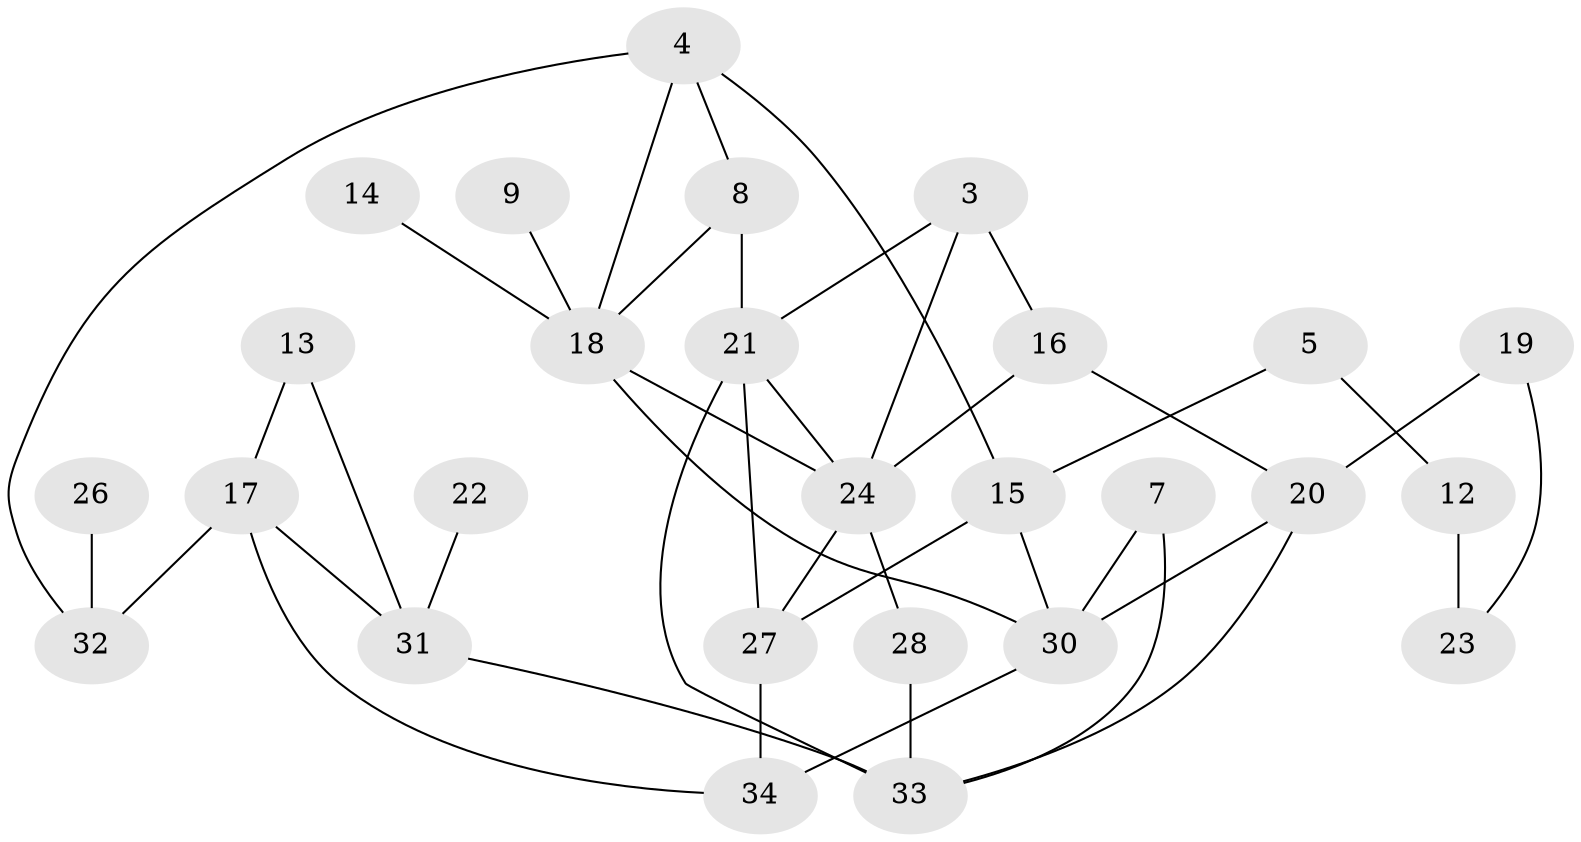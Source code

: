// original degree distribution, {2: 0.2835820895522388, 3: 0.3283582089552239, 1: 0.16417910447761194, 5: 0.05970149253731343, 0: 0.1044776119402985, 6: 0.029850746268656716, 7: 0.014925373134328358, 4: 0.014925373134328358}
// Generated by graph-tools (version 1.1) at 2025/25/03/09/25 03:25:21]
// undirected, 27 vertices, 42 edges
graph export_dot {
graph [start="1"]
  node [color=gray90,style=filled];
  3;
  4;
  5;
  7;
  8;
  9;
  12;
  13;
  14;
  15;
  16;
  17;
  18;
  19;
  20;
  21;
  22;
  23;
  24;
  26;
  27;
  28;
  30;
  31;
  32;
  33;
  34;
  3 -- 16 [weight=1.0];
  3 -- 21 [weight=1.0];
  3 -- 24 [weight=1.0];
  4 -- 8 [weight=1.0];
  4 -- 15 [weight=1.0];
  4 -- 18 [weight=1.0];
  4 -- 32 [weight=1.0];
  5 -- 12 [weight=1.0];
  5 -- 15 [weight=1.0];
  7 -- 30 [weight=1.0];
  7 -- 33 [weight=2.0];
  8 -- 18 [weight=1.0];
  8 -- 21 [weight=1.0];
  9 -- 18 [weight=1.0];
  12 -- 23 [weight=2.0];
  13 -- 17 [weight=1.0];
  13 -- 31 [weight=1.0];
  14 -- 18 [weight=1.0];
  15 -- 27 [weight=1.0];
  15 -- 30 [weight=2.0];
  16 -- 20 [weight=1.0];
  16 -- 24 [weight=1.0];
  17 -- 31 [weight=1.0];
  17 -- 32 [weight=1.0];
  17 -- 34 [weight=1.0];
  18 -- 24 [weight=1.0];
  18 -- 30 [weight=1.0];
  19 -- 20 [weight=1.0];
  19 -- 23 [weight=1.0];
  20 -- 30 [weight=1.0];
  20 -- 33 [weight=1.0];
  21 -- 24 [weight=1.0];
  21 -- 27 [weight=1.0];
  21 -- 33 [weight=1.0];
  22 -- 31 [weight=1.0];
  24 -- 27 [weight=1.0];
  24 -- 28 [weight=1.0];
  26 -- 32 [weight=1.0];
  27 -- 34 [weight=1.0];
  28 -- 33 [weight=2.0];
  30 -- 34 [weight=1.0];
  31 -- 33 [weight=1.0];
}

